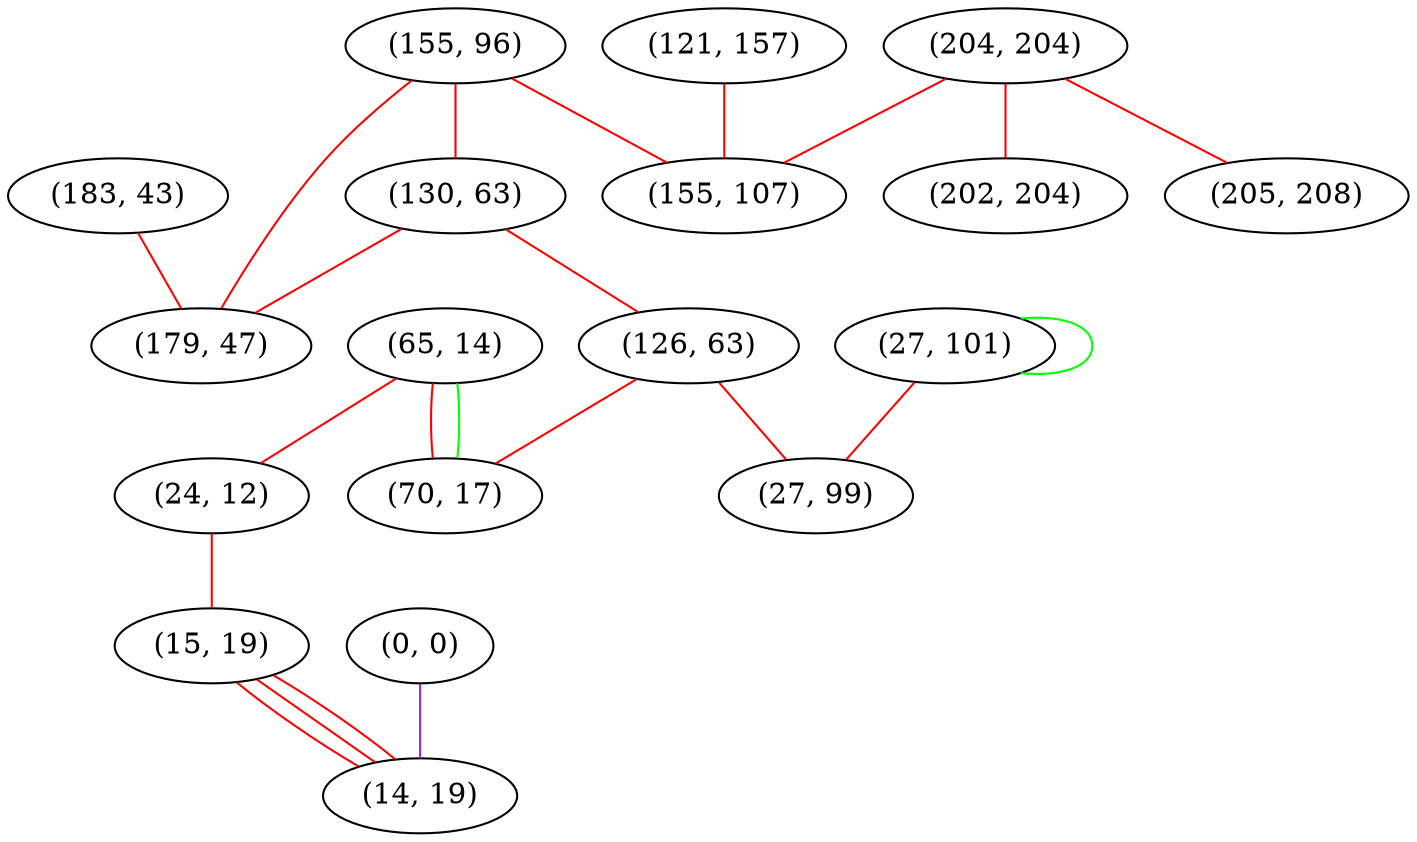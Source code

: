 graph "" {
"(155, 96)";
"(121, 157)";
"(0, 0)";
"(130, 63)";
"(183, 43)";
"(204, 204)";
"(65, 14)";
"(202, 204)";
"(205, 208)";
"(24, 12)";
"(179, 47)";
"(126, 63)";
"(155, 107)";
"(27, 101)";
"(15, 19)";
"(70, 17)";
"(14, 19)";
"(27, 99)";
"(155, 96)" -- "(130, 63)"  [color=red, key=0, weight=1];
"(155, 96)" -- "(179, 47)"  [color=red, key=0, weight=1];
"(155, 96)" -- "(155, 107)"  [color=red, key=0, weight=1];
"(121, 157)" -- "(155, 107)"  [color=red, key=0, weight=1];
"(0, 0)" -- "(14, 19)"  [color=purple, key=0, weight=4];
"(130, 63)" -- "(179, 47)"  [color=red, key=0, weight=1];
"(130, 63)" -- "(126, 63)"  [color=red, key=0, weight=1];
"(183, 43)" -- "(179, 47)"  [color=red, key=0, weight=1];
"(204, 204)" -- "(155, 107)"  [color=red, key=0, weight=1];
"(204, 204)" -- "(205, 208)"  [color=red, key=0, weight=1];
"(204, 204)" -- "(202, 204)"  [color=red, key=0, weight=1];
"(65, 14)" -- "(70, 17)"  [color=red, key=0, weight=1];
"(65, 14)" -- "(70, 17)"  [color=green, key=1, weight=2];
"(65, 14)" -- "(24, 12)"  [color=red, key=0, weight=1];
"(24, 12)" -- "(15, 19)"  [color=red, key=0, weight=1];
"(126, 63)" -- "(70, 17)"  [color=red, key=0, weight=1];
"(126, 63)" -- "(27, 99)"  [color=red, key=0, weight=1];
"(27, 101)" -- "(27, 99)"  [color=red, key=0, weight=1];
"(27, 101)" -- "(27, 101)"  [color=green, key=0, weight=2];
"(15, 19)" -- "(14, 19)"  [color=red, key=0, weight=1];
"(15, 19)" -- "(14, 19)"  [color=red, key=1, weight=1];
"(15, 19)" -- "(14, 19)"  [color=red, key=2, weight=1];
}

